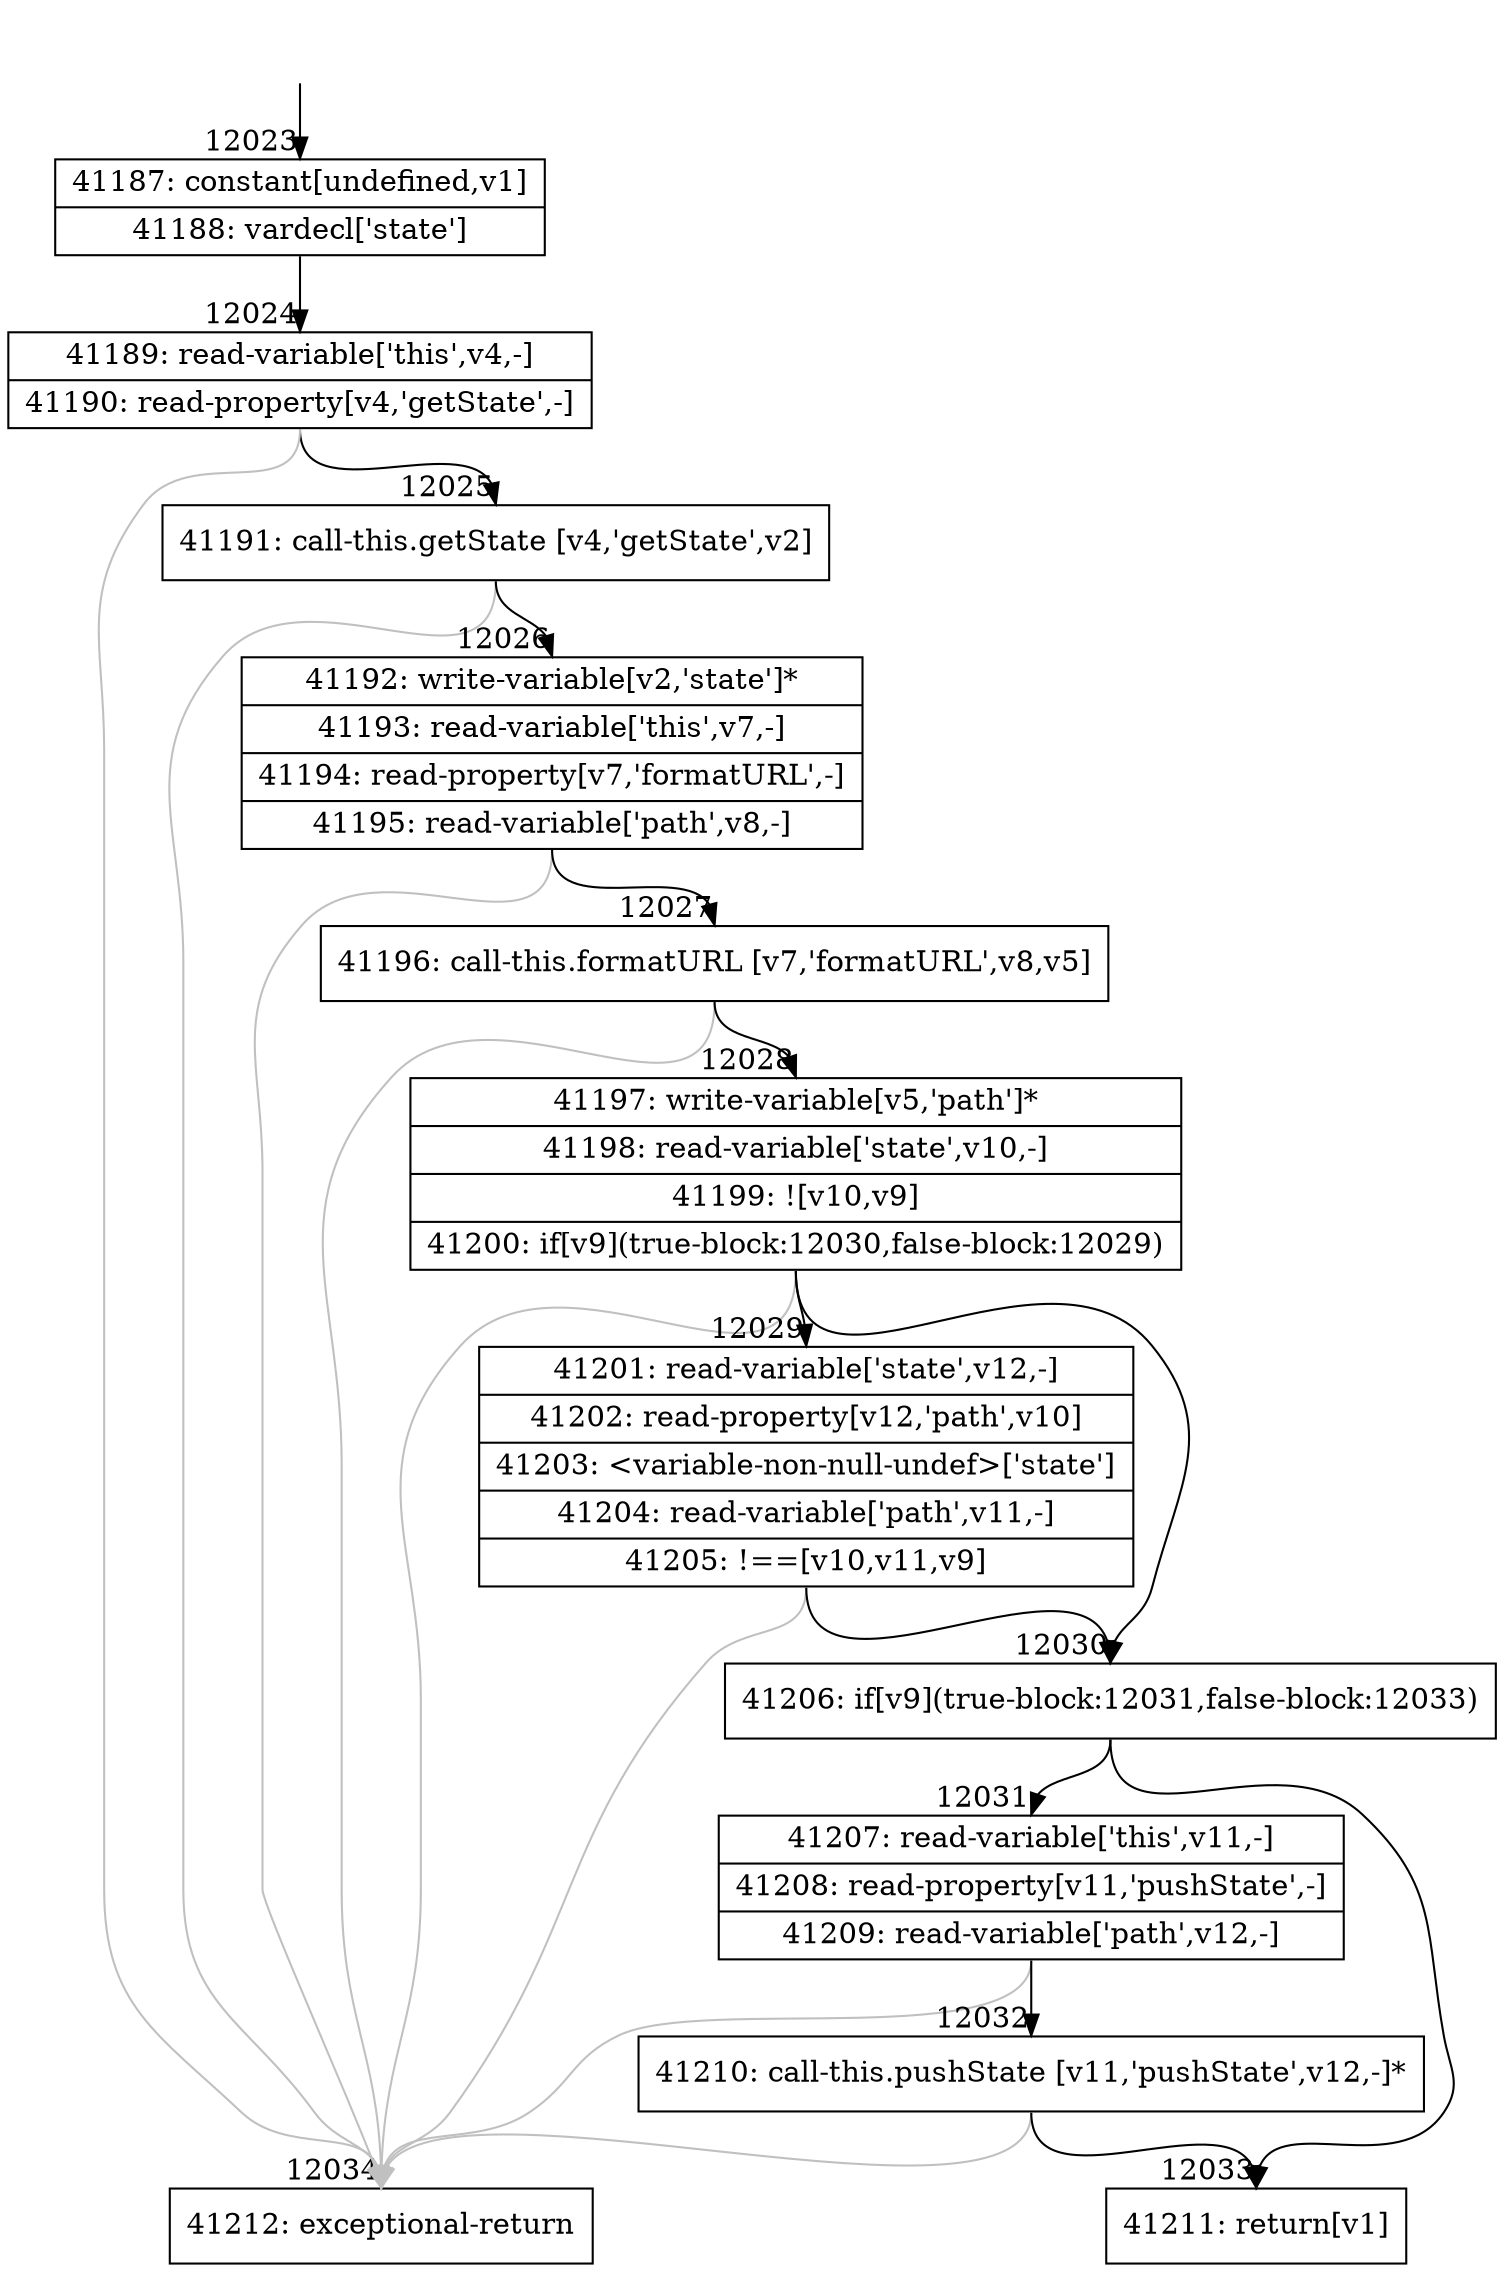 digraph {
rankdir="TD"
BB_entry990[shape=none,label=""];
BB_entry990 -> BB12023 [tailport=s, headport=n, headlabel="    12023"]
BB12023 [shape=record label="{41187: constant[undefined,v1]|41188: vardecl['state']}" ] 
BB12023 -> BB12024 [tailport=s, headport=n, headlabel="      12024"]
BB12024 [shape=record label="{41189: read-variable['this',v4,-]|41190: read-property[v4,'getState',-]}" ] 
BB12024 -> BB12025 [tailport=s, headport=n, headlabel="      12025"]
BB12024 -> BB12034 [tailport=s, headport=n, color=gray, headlabel="      12034"]
BB12025 [shape=record label="{41191: call-this.getState [v4,'getState',v2]}" ] 
BB12025 -> BB12026 [tailport=s, headport=n, headlabel="      12026"]
BB12025 -> BB12034 [tailport=s, headport=n, color=gray]
BB12026 [shape=record label="{41192: write-variable[v2,'state']*|41193: read-variable['this',v7,-]|41194: read-property[v7,'formatURL',-]|41195: read-variable['path',v8,-]}" ] 
BB12026 -> BB12027 [tailport=s, headport=n, headlabel="      12027"]
BB12026 -> BB12034 [tailport=s, headport=n, color=gray]
BB12027 [shape=record label="{41196: call-this.formatURL [v7,'formatURL',v8,v5]}" ] 
BB12027 -> BB12028 [tailport=s, headport=n, headlabel="      12028"]
BB12027 -> BB12034 [tailport=s, headport=n, color=gray]
BB12028 [shape=record label="{41197: write-variable[v5,'path']*|41198: read-variable['state',v10,-]|41199: ![v10,v9]|41200: if[v9](true-block:12030,false-block:12029)}" ] 
BB12028 -> BB12030 [tailport=s, headport=n, headlabel="      12030"]
BB12028 -> BB12029 [tailport=s, headport=n, headlabel="      12029"]
BB12028 -> BB12034 [tailport=s, headport=n, color=gray]
BB12029 [shape=record label="{41201: read-variable['state',v12,-]|41202: read-property[v12,'path',v10]|41203: \<variable-non-null-undef\>['state']|41204: read-variable['path',v11,-]|41205: !==[v10,v11,v9]}" ] 
BB12029 -> BB12030 [tailport=s, headport=n]
BB12029 -> BB12034 [tailport=s, headport=n, color=gray]
BB12030 [shape=record label="{41206: if[v9](true-block:12031,false-block:12033)}" ] 
BB12030 -> BB12031 [tailport=s, headport=n, headlabel="      12031"]
BB12030 -> BB12033 [tailport=s, headport=n, headlabel="      12033"]
BB12031 [shape=record label="{41207: read-variable['this',v11,-]|41208: read-property[v11,'pushState',-]|41209: read-variable['path',v12,-]}" ] 
BB12031 -> BB12032 [tailport=s, headport=n, headlabel="      12032"]
BB12031 -> BB12034 [tailport=s, headport=n, color=gray]
BB12032 [shape=record label="{41210: call-this.pushState [v11,'pushState',v12,-]*}" ] 
BB12032 -> BB12033 [tailport=s, headport=n]
BB12032 -> BB12034 [tailport=s, headport=n, color=gray]
BB12033 [shape=record label="{41211: return[v1]}" ] 
BB12034 [shape=record label="{41212: exceptional-return}" ] 
//#$~ 22164
}

